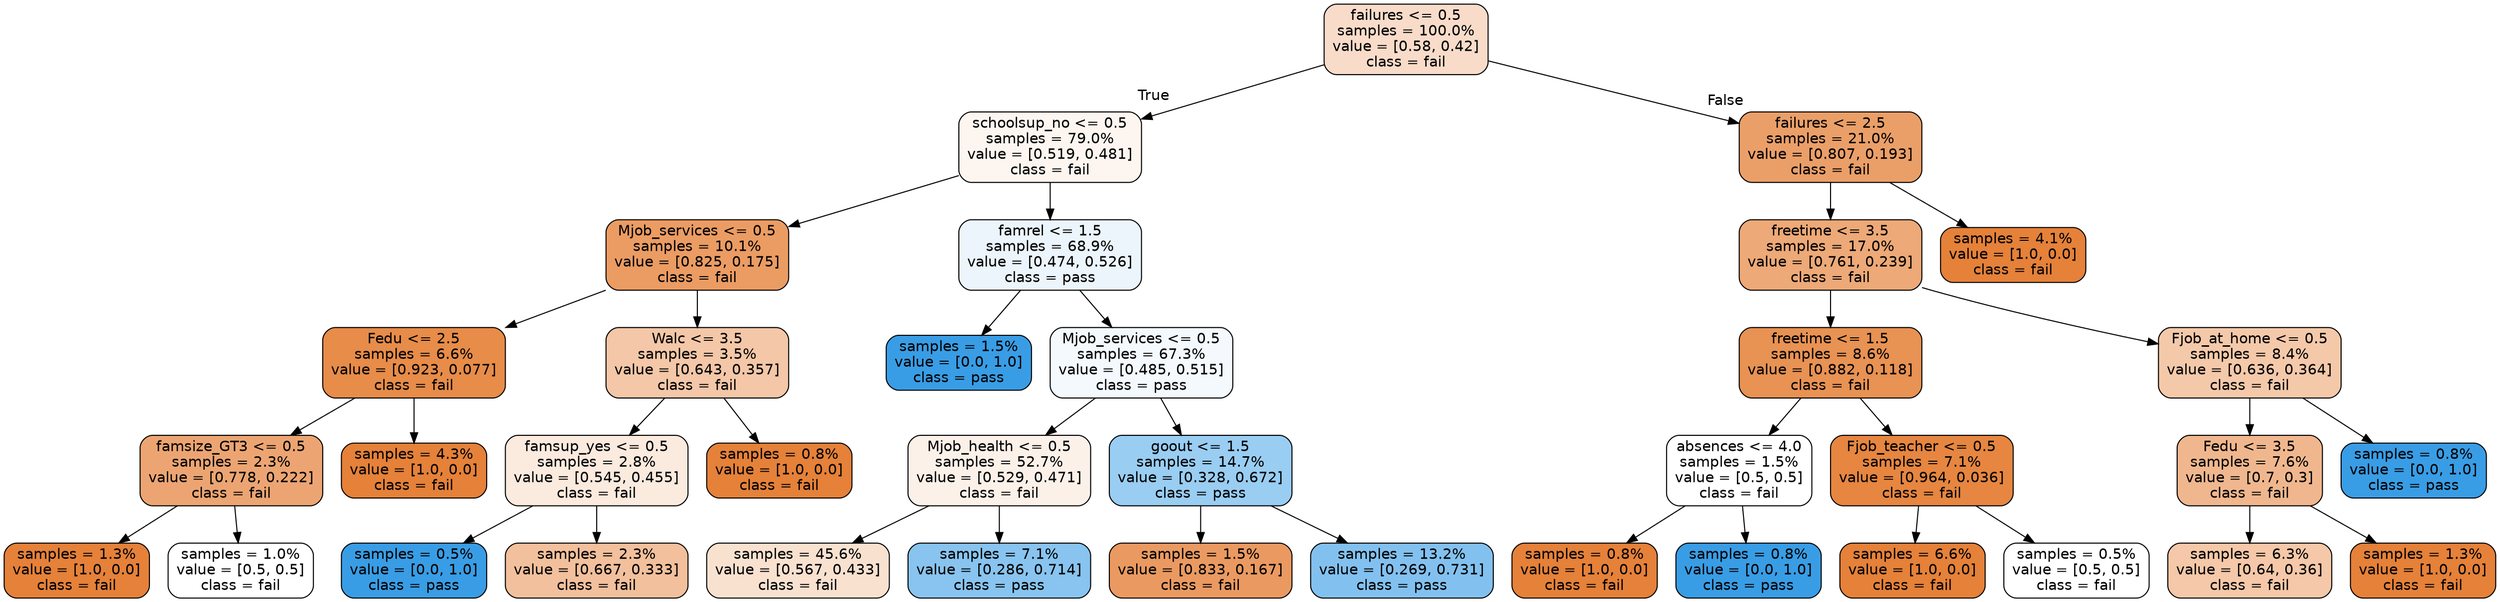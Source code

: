 digraph Tree {
node [shape=box, style="filled, rounded", color="black", fontname=helvetica] ;
edge [fontname=helvetica] ;
0 [label="failures <= 0.5\nsamples = 100.0%\nvalue = [0.58, 0.42]\nclass = fail", fillcolor="#f8dcc9"] ;
1 [label="schoolsup_no <= 0.5\nsamples = 79.0%\nvalue = [0.519, 0.481]\nclass = fail", fillcolor="#fdf6f0"] ;
0 -> 1 [labeldistance=2.5, labelangle=45, headlabel="True"] ;
2 [label="Mjob_services <= 0.5\nsamples = 10.1%\nvalue = [0.825, 0.175]\nclass = fail", fillcolor="#eb9c63"] ;
1 -> 2 ;
3 [label="Fedu <= 2.5\nsamples = 6.6%\nvalue = [0.923, 0.077]\nclass = fail", fillcolor="#e78c49"] ;
2 -> 3 ;
4 [label="famsize_GT3 <= 0.5\nsamples = 2.3%\nvalue = [0.778, 0.222]\nclass = fail", fillcolor="#eca572"] ;
3 -> 4 ;
5 [label="samples = 1.3%\nvalue = [1.0, 0.0]\nclass = fail", fillcolor="#e58139"] ;
4 -> 5 ;
6 [label="samples = 1.0%\nvalue = [0.5, 0.5]\nclass = fail", fillcolor="#ffffff"] ;
4 -> 6 ;
7 [label="samples = 4.3%\nvalue = [1.0, 0.0]\nclass = fail", fillcolor="#e58139"] ;
3 -> 7 ;
8 [label="Walc <= 3.5\nsamples = 3.5%\nvalue = [0.643, 0.357]\nclass = fail", fillcolor="#f3c7a7"] ;
2 -> 8 ;
9 [label="famsup_yes <= 0.5\nsamples = 2.8%\nvalue = [0.545, 0.455]\nclass = fail", fillcolor="#fbeade"] ;
8 -> 9 ;
10 [label="samples = 0.5%\nvalue = [0.0, 1.0]\nclass = pass", fillcolor="#399de5"] ;
9 -> 10 ;
11 [label="samples = 2.3%\nvalue = [0.667, 0.333]\nclass = fail", fillcolor="#f2c09c"] ;
9 -> 11 ;
12 [label="samples = 0.8%\nvalue = [1.0, 0.0]\nclass = fail", fillcolor="#e58139"] ;
8 -> 12 ;
13 [label="famrel <= 1.5\nsamples = 68.9%\nvalue = [0.474, 0.526]\nclass = pass", fillcolor="#ecf5fc"] ;
1 -> 13 ;
14 [label="samples = 1.5%\nvalue = [0.0, 1.0]\nclass = pass", fillcolor="#399de5"] ;
13 -> 14 ;
15 [label="Mjob_services <= 0.5\nsamples = 67.3%\nvalue = [0.485, 0.515]\nclass = pass", fillcolor="#f3f9fd"] ;
13 -> 15 ;
16 [label="Mjob_health <= 0.5\nsamples = 52.7%\nvalue = [0.529, 0.471]\nclass = fail", fillcolor="#fcf1e9"] ;
15 -> 16 ;
17 [label="samples = 45.6%\nvalue = [0.567, 0.433]\nclass = fail", fillcolor="#f9e1d0"] ;
16 -> 17 ;
18 [label="samples = 7.1%\nvalue = [0.286, 0.714]\nclass = pass", fillcolor="#88c4ef"] ;
16 -> 18 ;
19 [label="goout <= 1.5\nsamples = 14.7%\nvalue = [0.328, 0.672]\nclass = pass", fillcolor="#99cdf2"] ;
15 -> 19 ;
20 [label="samples = 1.5%\nvalue = [0.833, 0.167]\nclass = fail", fillcolor="#ea9a61"] ;
19 -> 20 ;
21 [label="samples = 13.2%\nvalue = [0.269, 0.731]\nclass = pass", fillcolor="#82c1ef"] ;
19 -> 21 ;
22 [label="failures <= 2.5\nsamples = 21.0%\nvalue = [0.807, 0.193]\nclass = fail", fillcolor="#eb9f68"] ;
0 -> 22 [labeldistance=2.5, labelangle=-45, headlabel="False"] ;
23 [label="freetime <= 3.5\nsamples = 17.0%\nvalue = [0.761, 0.239]\nclass = fail", fillcolor="#eda977"] ;
22 -> 23 ;
24 [label="freetime <= 1.5\nsamples = 8.6%\nvalue = [0.882, 0.118]\nclass = fail", fillcolor="#e89253"] ;
23 -> 24 ;
25 [label="absences <= 4.0\nsamples = 1.5%\nvalue = [0.5, 0.5]\nclass = fail", fillcolor="#ffffff"] ;
24 -> 25 ;
26 [label="samples = 0.8%\nvalue = [1.0, 0.0]\nclass = fail", fillcolor="#e58139"] ;
25 -> 26 ;
27 [label="samples = 0.8%\nvalue = [0.0, 1.0]\nclass = pass", fillcolor="#399de5"] ;
25 -> 27 ;
28 [label="Fjob_teacher <= 0.5\nsamples = 7.1%\nvalue = [0.964, 0.036]\nclass = fail", fillcolor="#e68640"] ;
24 -> 28 ;
29 [label="samples = 6.6%\nvalue = [1.0, 0.0]\nclass = fail", fillcolor="#e58139"] ;
28 -> 29 ;
30 [label="samples = 0.5%\nvalue = [0.5, 0.5]\nclass = fail", fillcolor="#ffffff"] ;
28 -> 30 ;
31 [label="Fjob_at_home <= 0.5\nsamples = 8.4%\nvalue = [0.636, 0.364]\nclass = fail", fillcolor="#f4c9aa"] ;
23 -> 31 ;
32 [label="Fedu <= 3.5\nsamples = 7.6%\nvalue = [0.7, 0.3]\nclass = fail", fillcolor="#f0b78e"] ;
31 -> 32 ;
33 [label="samples = 6.3%\nvalue = [0.64, 0.36]\nclass = fail", fillcolor="#f4c8a8"] ;
32 -> 33 ;
34 [label="samples = 1.3%\nvalue = [1.0, 0.0]\nclass = fail", fillcolor="#e58139"] ;
32 -> 34 ;
35 [label="samples = 0.8%\nvalue = [0.0, 1.0]\nclass = pass", fillcolor="#399de5"] ;
31 -> 35 ;
36 [label="samples = 4.1%\nvalue = [1.0, 0.0]\nclass = fail", fillcolor="#e58139"] ;
22 -> 36 ;
}